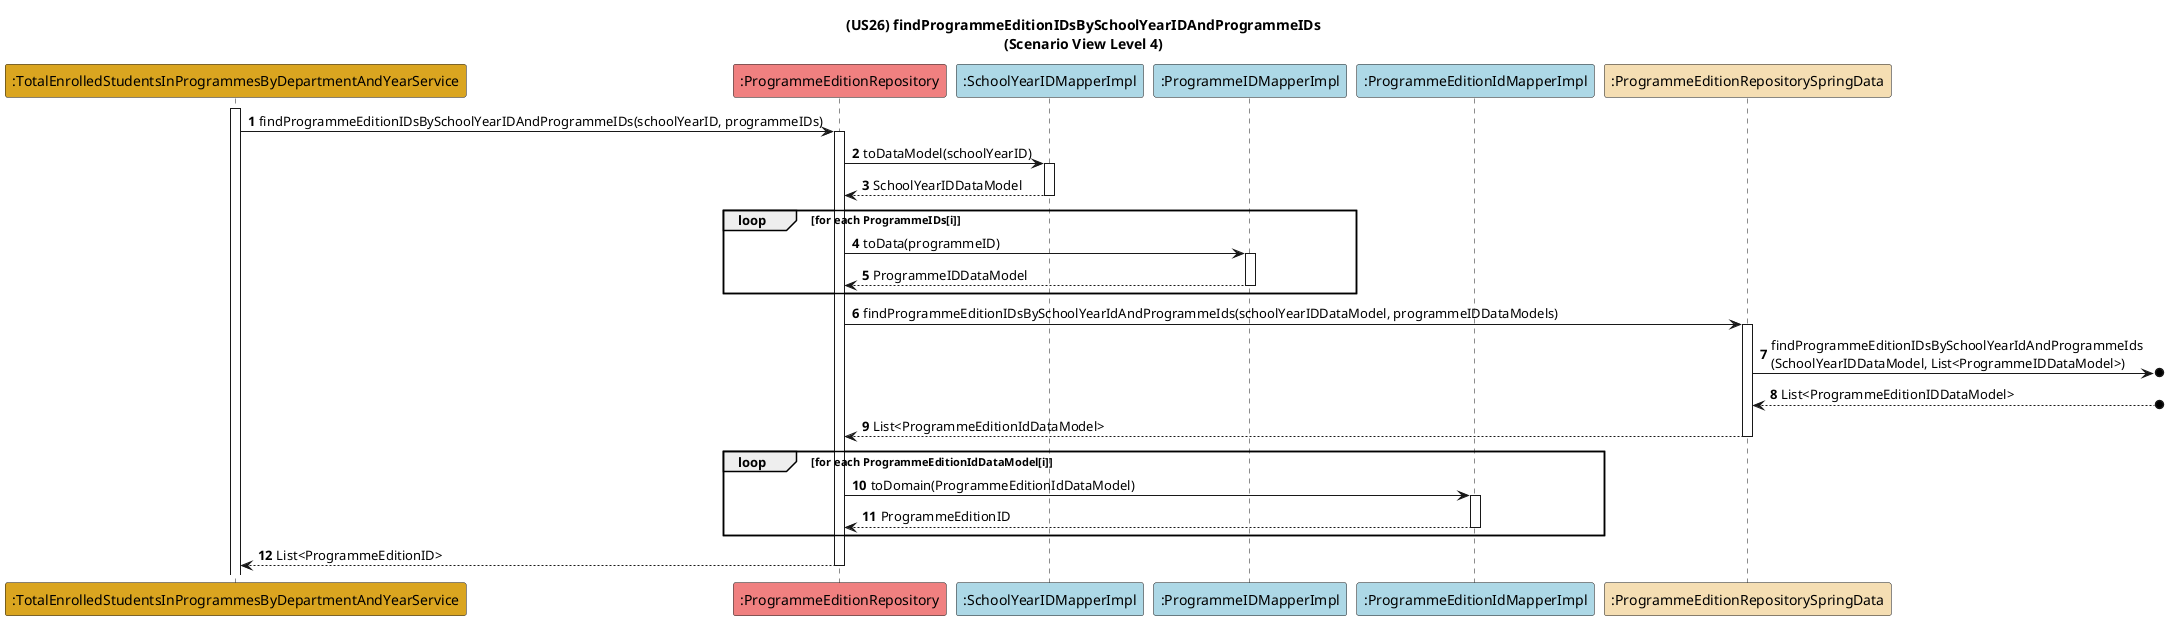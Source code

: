 @startuml
title: (US26) findProgrammeEditionIDsBySchoolYearIDAndProgrammeIDs\n(Scenario View Level 4)

autonumber

participant ":TotalEnrolledStudentsInProgrammesByDepartmentAndYearService" as S #goldenrod
participant ":ProgrammeEditionRepository" as programmeEditionRepository #lightcoral
participant ":SchoolYearIDMapperImpl" as schoolYearIDMapper #lightblue
participant ":ProgrammeIDMapperImpl" as programmeIDMapper #lightblue

participant ":ProgrammeEditionIdMapperImpl" as programmeEditionIdMapper #lightblue
participant ":ProgrammeEditionRepositorySpringData" as springRepo #wheat

activate S
S -> programmeEditionRepository ++ : findProgrammeEditionIDsBySchoolYearIDAndProgrammeIDs(schoolYearID, programmeIDs)

programmeEditionRepository -> schoolYearIDMapper ++ : toDataModel(schoolYearID)
schoolYearIDMapper --> programmeEditionRepository --: SchoolYearIDDataModel

loop for each ProgrammeIDs[i]
    programmeEditionRepository -> programmeIDMapper ++ : toData(programmeID)
    programmeIDMapper --> programmeEditionRepository --: ProgrammeIDDataModel
end

programmeEditionRepository -> springRepo ++ : findProgrammeEditionIDsBySchoolYearIdAndProgrammeIds(schoolYearIDDataModel, programmeIDDataModels)
springRepo ->o]: findProgrammeEditionIDsBySchoolYearIdAndProgrammeIds\n(SchoolYearIDDataModel, List<ProgrammeIDDataModel>)
springRepo <--o]: List<ProgrammeEditionIDDataModel>
springRepo --> programmeEditionRepository --: List<ProgrammeEditionIdDataModel>

loop for each ProgrammeEditionIdDataModel[i]
    programmeEditionRepository -> programmeEditionIdMapper ++ : toDomain(ProgrammeEditionIdDataModel)
    programmeEditionIdMapper --> programmeEditionRepository --: ProgrammeEditionID
end

programmeEditionRepository --> S --: List<ProgrammeEditionID>

@enduml
